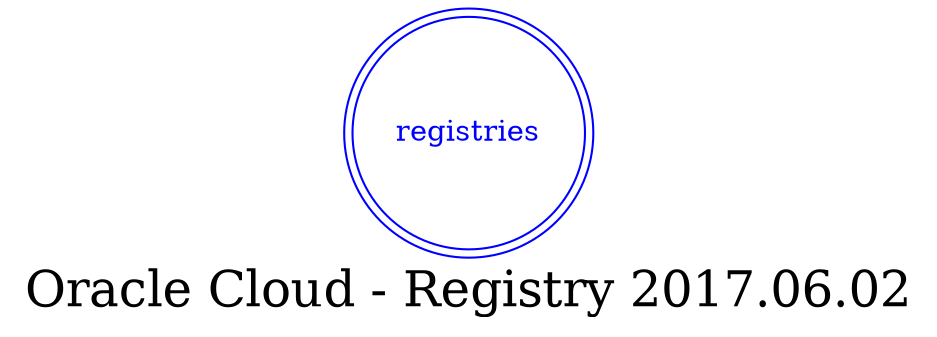 digraph LexiconGraph {
graph[label="Oracle Cloud - Registry 2017.06.02", fontsize=24]
splines=true
"registries" [color=blue, fontcolor=blue, shape=doublecircle]
}
